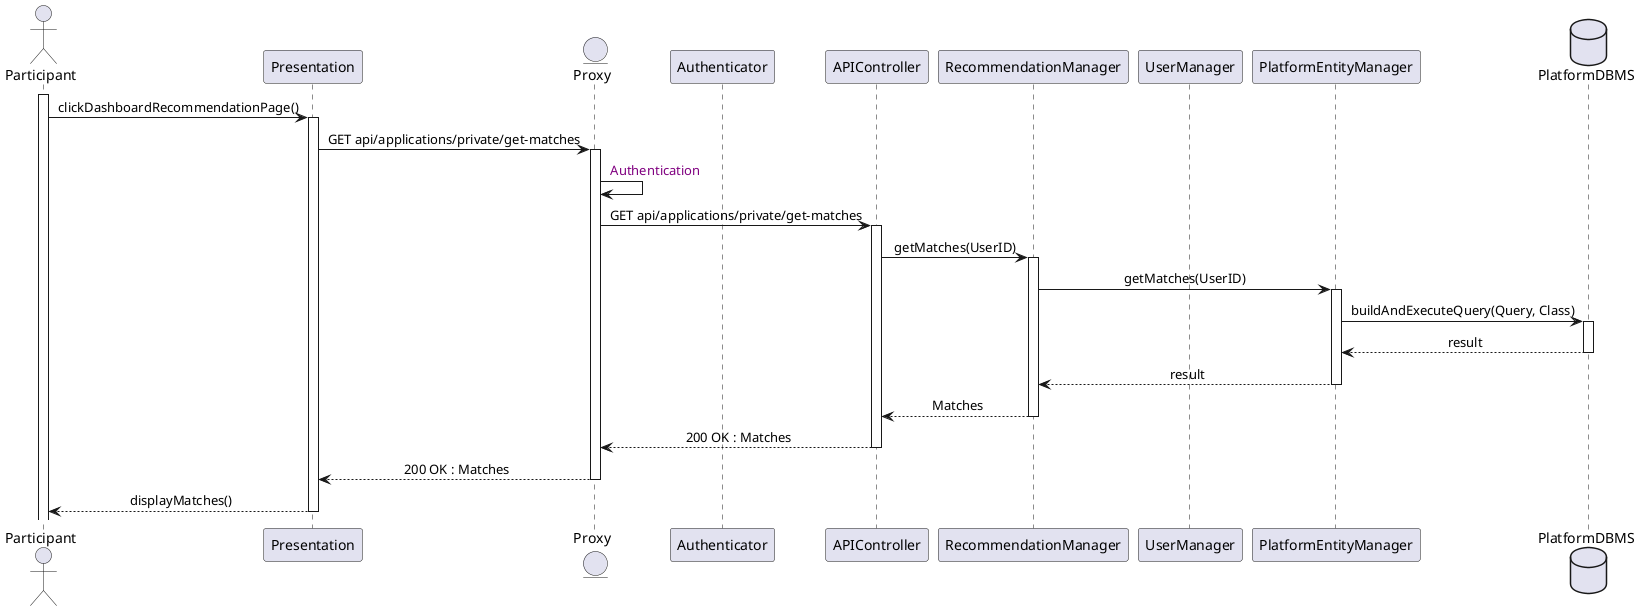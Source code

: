 @startuml 14ParticipantSeesMatches
skinparam sequenceMessageAlign center
actor       Participant
participant Presentation
entity      Proxy
participant Authenticator
participant APIController
participant RecommendationManager
participant UserManager
participant PlatformEntityManager
database    PlatformDBMS

activate Participant
Participant -> Presentation : clickDashboardRecommendationPage()
activate Presentation
Presentation -> Proxy : GET api/applications/private/get-matches
activate Proxy
Proxy -> Proxy : <color:purple> Authentication
Proxy -> APIController : GET api/applications/private/get-matches
activate APIController
APIController -> RecommendationManager : getMatches(UserID)
activate RecommendationManager
RecommendationManager -> PlatformEntityManager : getMatches(UserID)
activate PlatformEntityManager
PlatformEntityManager -> PlatformDBMS : buildAndExecuteQuery(Query, Class)
activate PlatformDBMS
PlatformDBMS --> PlatformEntityManager : result
deactivate PlatformDBMS
PlatformEntityManager --> RecommendationManager : result
deactivate PlatformEntityManager
RecommendationManager --> APIController : Matches
deactivate RecommendationManager
APIController --> Proxy : 200 OK : Matches
deactivate APIController
Proxy --> Presentation : 200 OK : Matches
deactivate Proxy
Presentation --> Participant : displayMatches()
deactivate Presentation
@enduml


